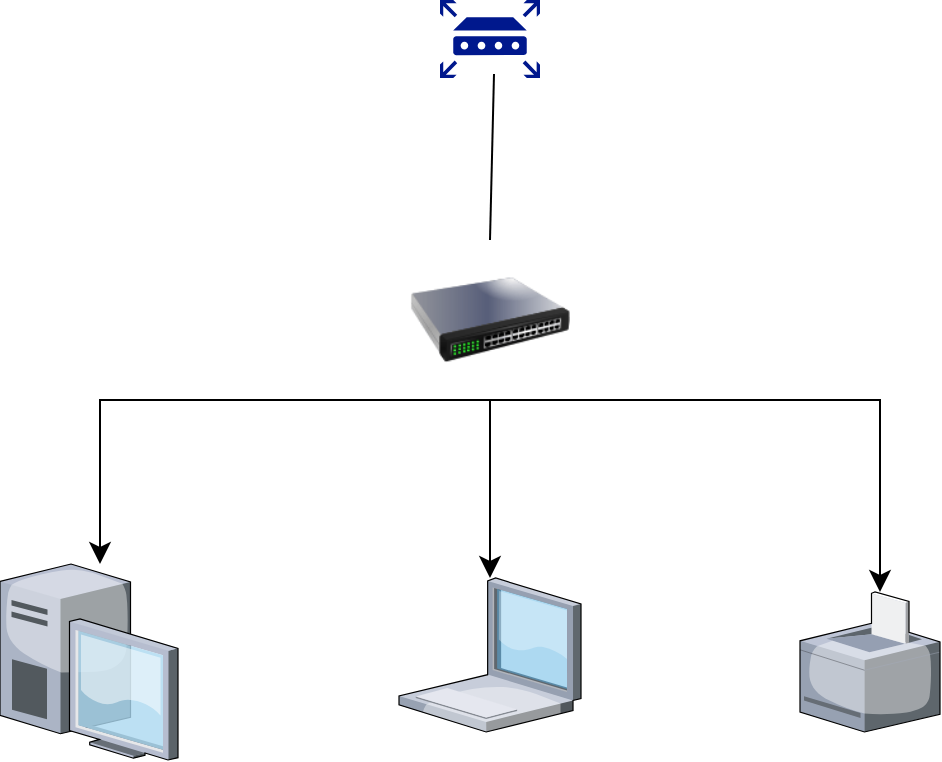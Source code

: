 <mxfile version="26.1.3">
  <diagram name="Page-1" id="-lJOVCWSbYvYqRuCSEq8">
    <mxGraphModel dx="814" dy="439" grid="1" gridSize="10" guides="1" tooltips="1" connect="1" arrows="1" fold="1" page="1" pageScale="1" pageWidth="850" pageHeight="1100" math="0" shadow="0">
      <root>
        <mxCell id="0" />
        <mxCell id="1" parent="0" />
        <mxCell id="HSWNpXUurS-bjj2VBNmf-2" value="" style="sketch=0;aspect=fixed;pointerEvents=1;shadow=0;dashed=0;html=1;strokeColor=none;labelPosition=center;verticalLabelPosition=bottom;verticalAlign=top;align=center;fillColor=#00188D;shape=mxgraph.mscae.enterprise.router" vertex="1" parent="1">
          <mxGeometry x="360" y="170" width="50" height="39" as="geometry" />
        </mxCell>
        <mxCell id="HSWNpXUurS-bjj2VBNmf-3" value="" style="image;html=1;image=img/lib/clip_art/networking/Switch_128x128.png" vertex="1" parent="1">
          <mxGeometry x="345" y="290" width="80" height="80" as="geometry" />
        </mxCell>
        <mxCell id="HSWNpXUurS-bjj2VBNmf-4" value="" style="endArrow=none;html=1;rounded=0;exitX=0.5;exitY=0;exitDx=0;exitDy=0;entryX=0.54;entryY=0.949;entryDx=0;entryDy=0;entryPerimeter=0;" edge="1" parent="1" source="HSWNpXUurS-bjj2VBNmf-3" target="HSWNpXUurS-bjj2VBNmf-2">
          <mxGeometry width="50" height="50" relative="1" as="geometry">
            <mxPoint x="390" y="260" as="sourcePoint" />
            <mxPoint x="440" y="210" as="targetPoint" />
          </mxGeometry>
        </mxCell>
        <mxCell id="HSWNpXUurS-bjj2VBNmf-5" value="" style="verticalLabelPosition=bottom;sketch=0;aspect=fixed;html=1;verticalAlign=top;strokeColor=none;align=center;outlineConnect=0;shape=mxgraph.citrix.desktop;" vertex="1" parent="1">
          <mxGeometry x="140" y="452" width="89" height="98" as="geometry" />
        </mxCell>
        <mxCell id="HSWNpXUurS-bjj2VBNmf-6" value="" style="verticalLabelPosition=bottom;sketch=0;aspect=fixed;html=1;verticalAlign=top;strokeColor=none;align=center;outlineConnect=0;shape=mxgraph.citrix.laptop_1;" vertex="1" parent="1">
          <mxGeometry x="339.5" y="459" width="91" height="77" as="geometry" />
        </mxCell>
        <mxCell id="HSWNpXUurS-bjj2VBNmf-7" value="" style="verticalLabelPosition=bottom;sketch=0;aspect=fixed;html=1;verticalAlign=top;strokeColor=none;align=center;outlineConnect=0;shape=mxgraph.citrix.printer;" vertex="1" parent="1">
          <mxGeometry x="540" y="466" width="70" height="70" as="geometry" />
        </mxCell>
        <mxCell id="HSWNpXUurS-bjj2VBNmf-10" value="" style="edgeStyle=elbowEdgeStyle;elbow=horizontal;endArrow=classic;html=1;curved=0;rounded=0;endSize=8;startSize=8;exitX=0.5;exitY=1;exitDx=0;exitDy=0;" edge="1" parent="1" source="HSWNpXUurS-bjj2VBNmf-3" target="HSWNpXUurS-bjj2VBNmf-7">
          <mxGeometry width="50" height="50" relative="1" as="geometry">
            <mxPoint x="390" y="490" as="sourcePoint" />
            <mxPoint x="550" y="450" as="targetPoint" />
            <Array as="points">
              <mxPoint x="580" y="370" />
            </Array>
          </mxGeometry>
        </mxCell>
        <mxCell id="HSWNpXUurS-bjj2VBNmf-11" value="" style="edgeStyle=elbowEdgeStyle;elbow=horizontal;endArrow=classic;html=1;curved=0;rounded=0;endSize=8;startSize=8;exitX=0.5;exitY=1;exitDx=0;exitDy=0;" edge="1" parent="1" source="HSWNpXUurS-bjj2VBNmf-3" target="HSWNpXUurS-bjj2VBNmf-6">
          <mxGeometry width="50" height="50" relative="1" as="geometry">
            <mxPoint x="390" y="490" as="sourcePoint" />
            <mxPoint x="390" y="440" as="targetPoint" />
            <Array as="points">
              <mxPoint x="385" y="410" />
            </Array>
          </mxGeometry>
        </mxCell>
        <mxCell id="HSWNpXUurS-bjj2VBNmf-12" value="" style="edgeStyle=elbowEdgeStyle;elbow=horizontal;endArrow=classic;html=1;curved=0;rounded=0;endSize=8;startSize=8;exitX=0.5;exitY=1;exitDx=0;exitDy=0;" edge="1" parent="1" source="HSWNpXUurS-bjj2VBNmf-3" target="HSWNpXUurS-bjj2VBNmf-5">
          <mxGeometry width="50" height="50" relative="1" as="geometry">
            <mxPoint x="390" y="490" as="sourcePoint" />
            <mxPoint x="440" y="440" as="targetPoint" />
            <Array as="points">
              <mxPoint x="190" y="400" />
            </Array>
          </mxGeometry>
        </mxCell>
      </root>
    </mxGraphModel>
  </diagram>
</mxfile>
